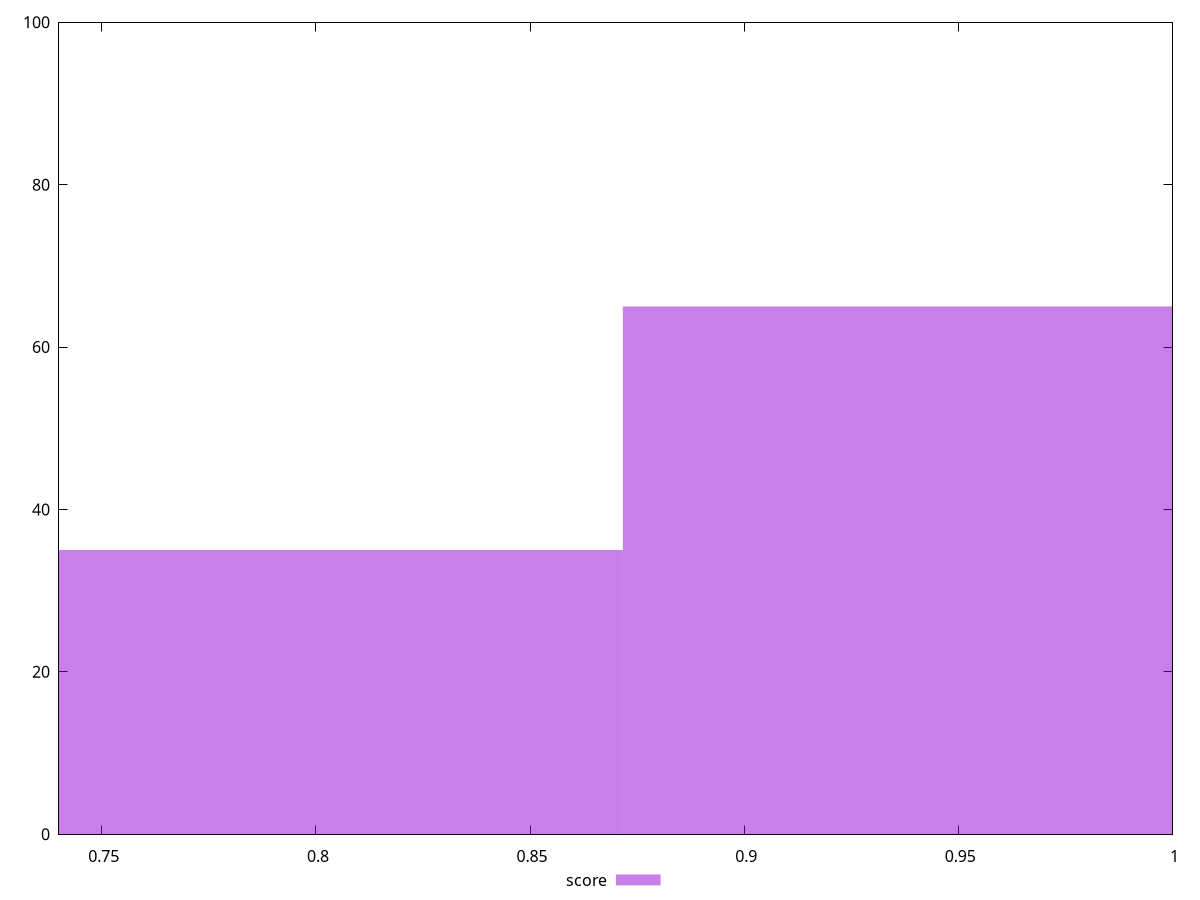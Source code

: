 reset

$score <<EOF
0.950895551164687 65
0.7924129593039059 35
EOF

set key outside below
set boxwidth 0.15848259186078117
set xrange [0.74:1]
set yrange [0:100]
set trange [0:100]
set style fill transparent solid 0.5 noborder
set terminal svg size 640, 490 enhanced background rgb 'white'
set output "report_00015_2021-02-09T16-11-33.973Z/offscreen-images/samples/pages/score/histogram.svg"

plot $score title "score" with boxes

reset

